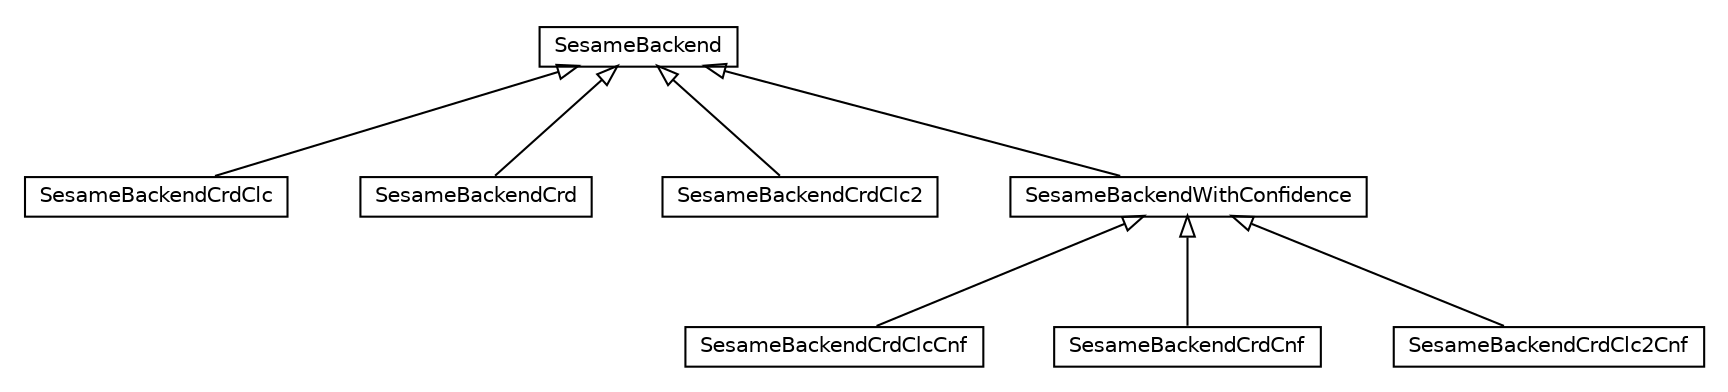 #!/usr/local/bin/dot
#
# Class diagram 
# Generated by UMLGraph version R5_6-24-gf6e263 (http://www.umlgraph.org/)
#

digraph G {
	edge [fontname="Helvetica",fontsize=10,labelfontname="Helvetica",labelfontsize=10];
	node [fontname="Helvetica",fontsize=10,shape=plaintext];
	nodesep=0.25;
	ranksep=0.5;
	// org.universAAL.context.che.database.impl.SesameBackendCrdClcCnf
	c161 [label=<<table title="org.universAAL.context.che.database.impl.SesameBackendCrdClcCnf" border="0" cellborder="1" cellspacing="0" cellpadding="2" port="p" href="./SesameBackendCrdClcCnf.html">
		<tr><td><table border="0" cellspacing="0" cellpadding="1">
<tr><td align="center" balign="center"> SesameBackendCrdClcCnf </td></tr>
		</table></td></tr>
		</table>>, URL="./SesameBackendCrdClcCnf.html", fontname="Helvetica", fontcolor="black", fontsize=10.0];
	// org.universAAL.context.che.database.impl.SesameBackendCrdClc
	c162 [label=<<table title="org.universAAL.context.che.database.impl.SesameBackendCrdClc" border="0" cellborder="1" cellspacing="0" cellpadding="2" port="p" href="./SesameBackendCrdClc.html">
		<tr><td><table border="0" cellspacing="0" cellpadding="1">
<tr><td align="center" balign="center"> SesameBackendCrdClc </td></tr>
		</table></td></tr>
		</table>>, URL="./SesameBackendCrdClc.html", fontname="Helvetica", fontcolor="black", fontsize=10.0];
	// org.universAAL.context.che.database.impl.SesameBackendCrdCnf
	c163 [label=<<table title="org.universAAL.context.che.database.impl.SesameBackendCrdCnf" border="0" cellborder="1" cellspacing="0" cellpadding="2" port="p" href="./SesameBackendCrdCnf.html">
		<tr><td><table border="0" cellspacing="0" cellpadding="1">
<tr><td align="center" balign="center"> SesameBackendCrdCnf </td></tr>
		</table></td></tr>
		</table>>, URL="./SesameBackendCrdCnf.html", fontname="Helvetica", fontcolor="black", fontsize=10.0];
	// org.universAAL.context.che.database.impl.SesameBackendCrd
	c164 [label=<<table title="org.universAAL.context.che.database.impl.SesameBackendCrd" border="0" cellborder="1" cellspacing="0" cellpadding="2" port="p" href="./SesameBackendCrd.html">
		<tr><td><table border="0" cellspacing="0" cellpadding="1">
<tr><td align="center" balign="center"> SesameBackendCrd </td></tr>
		</table></td></tr>
		</table>>, URL="./SesameBackendCrd.html", fontname="Helvetica", fontcolor="black", fontsize=10.0];
	// org.universAAL.context.che.database.impl.SesameBackendCrdClc2Cnf
	c165 [label=<<table title="org.universAAL.context.che.database.impl.SesameBackendCrdClc2Cnf" border="0" cellborder="1" cellspacing="0" cellpadding="2" port="p" href="./SesameBackendCrdClc2Cnf.html">
		<tr><td><table border="0" cellspacing="0" cellpadding="1">
<tr><td align="center" balign="center"> SesameBackendCrdClc2Cnf </td></tr>
		</table></td></tr>
		</table>>, URL="./SesameBackendCrdClc2Cnf.html", fontname="Helvetica", fontcolor="black", fontsize=10.0];
	// org.universAAL.context.che.database.impl.SesameBackendCrdClc2
	c166 [label=<<table title="org.universAAL.context.che.database.impl.SesameBackendCrdClc2" border="0" cellborder="1" cellspacing="0" cellpadding="2" port="p" href="./SesameBackendCrdClc2.html">
		<tr><td><table border="0" cellspacing="0" cellpadding="1">
<tr><td align="center" balign="center"> SesameBackendCrdClc2 </td></tr>
		</table></td></tr>
		</table>>, URL="./SesameBackendCrdClc2.html", fontname="Helvetica", fontcolor="black", fontsize=10.0];
	// org.universAAL.context.che.database.impl.SesameBackend
	c167 [label=<<table title="org.universAAL.context.che.database.impl.SesameBackend" border="0" cellborder="1" cellspacing="0" cellpadding="2" port="p" href="./SesameBackend.html">
		<tr><td><table border="0" cellspacing="0" cellpadding="1">
<tr><td align="center" balign="center"> SesameBackend </td></tr>
		</table></td></tr>
		</table>>, URL="./SesameBackend.html", fontname="Helvetica", fontcolor="black", fontsize=10.0];
	// org.universAAL.context.che.database.impl.SesameBackendWithConfidence
	c168 [label=<<table title="org.universAAL.context.che.database.impl.SesameBackendWithConfidence" border="0" cellborder="1" cellspacing="0" cellpadding="2" port="p" href="./SesameBackendWithConfidence.html">
		<tr><td><table border="0" cellspacing="0" cellpadding="1">
<tr><td align="center" balign="center"> SesameBackendWithConfidence </td></tr>
		</table></td></tr>
		</table>>, URL="./SesameBackendWithConfidence.html", fontname="Helvetica", fontcolor="black", fontsize=10.0];
	//org.universAAL.context.che.database.impl.SesameBackendCrdClcCnf extends org.universAAL.context.che.database.impl.SesameBackendWithConfidence
	c168:p -> c161:p [dir=back,arrowtail=empty];
	//org.universAAL.context.che.database.impl.SesameBackendCrdClc extends org.universAAL.context.che.database.impl.SesameBackend
	c167:p -> c162:p [dir=back,arrowtail=empty];
	//org.universAAL.context.che.database.impl.SesameBackendCrdCnf extends org.universAAL.context.che.database.impl.SesameBackendWithConfidence
	c168:p -> c163:p [dir=back,arrowtail=empty];
	//org.universAAL.context.che.database.impl.SesameBackendCrd extends org.universAAL.context.che.database.impl.SesameBackend
	c167:p -> c164:p [dir=back,arrowtail=empty];
	//org.universAAL.context.che.database.impl.SesameBackendCrdClc2Cnf extends org.universAAL.context.che.database.impl.SesameBackendWithConfidence
	c168:p -> c165:p [dir=back,arrowtail=empty];
	//org.universAAL.context.che.database.impl.SesameBackendCrdClc2 extends org.universAAL.context.che.database.impl.SesameBackend
	c167:p -> c166:p [dir=back,arrowtail=empty];
	//org.universAAL.context.che.database.impl.SesameBackendWithConfidence extends org.universAAL.context.che.database.impl.SesameBackend
	c167:p -> c168:p [dir=back,arrowtail=empty];
}

